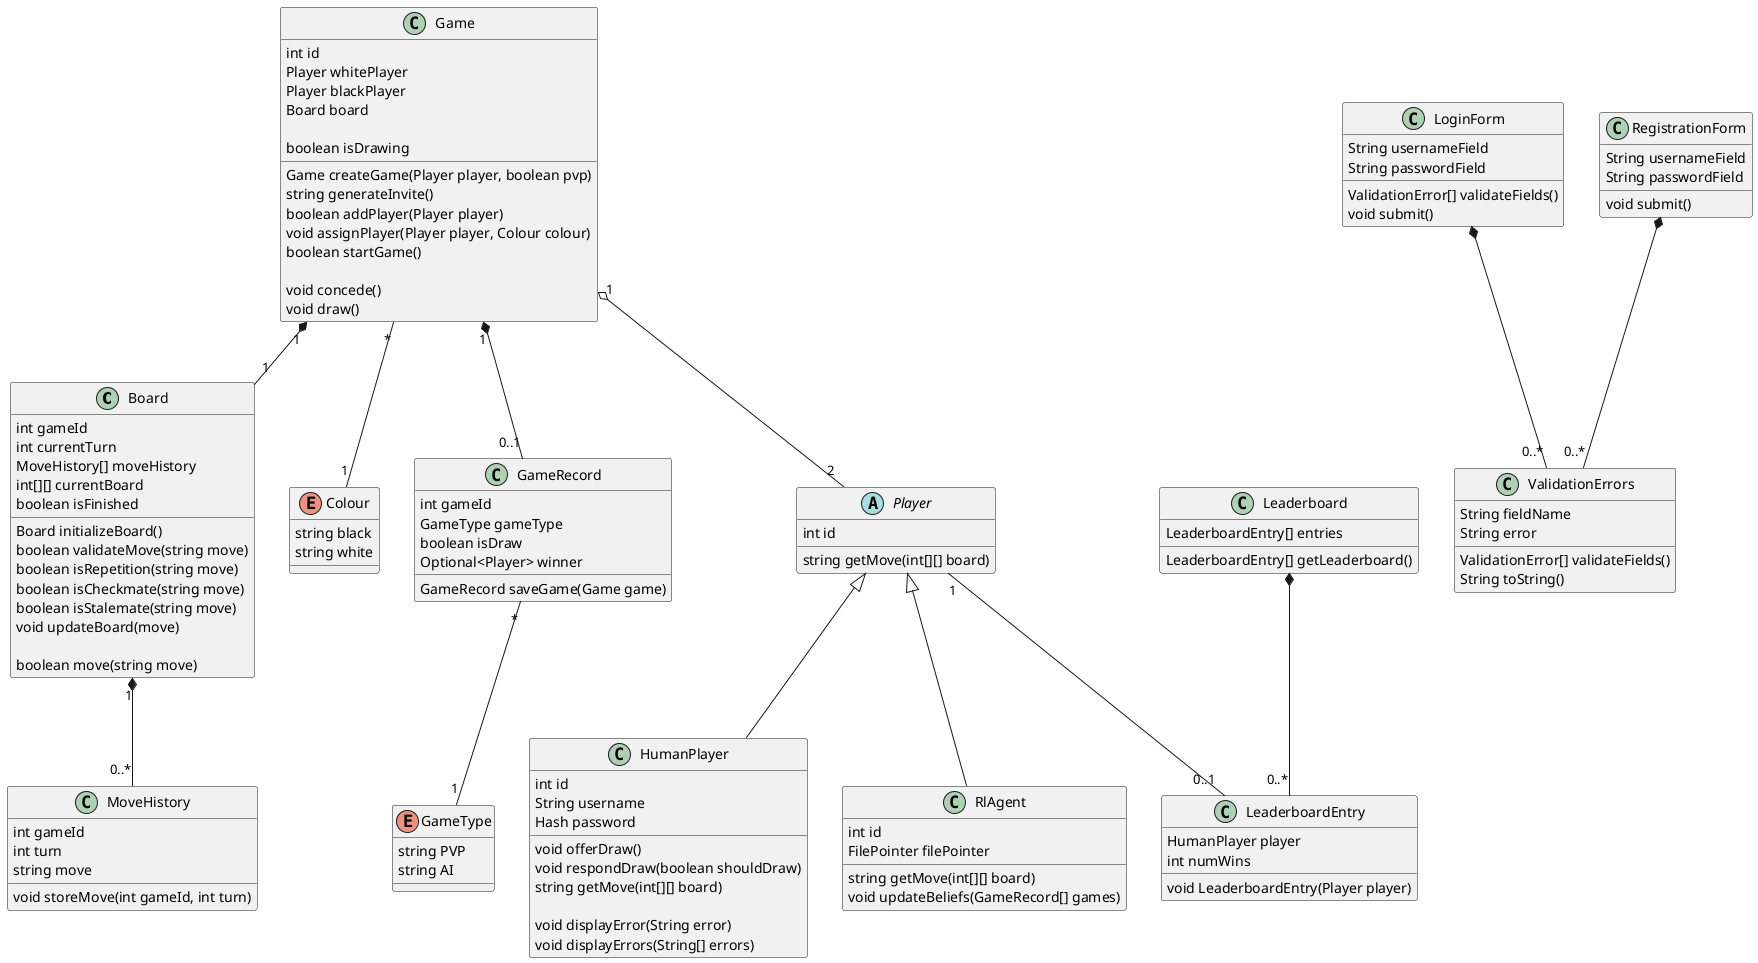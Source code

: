 @startuml Class Diagram

class Board {
  int gameId
  int currentTurn
  MoveHistory[] moveHistory
  int[][] currentBoard
  boolean isFinished

  Board initializeBoard()
  boolean validateMove(string move)
  boolean isRepetition(string move)
  boolean isCheckmate(string move)
  boolean isStalemate(string move)
  void updateBoard(move)

  boolean move(string move)
}

class MoveHistory {
  int gameId
  int turn
  string move

  void storeMove(int gameId, int turn)
}

Board "1" *-- "0..*" MoveHistory

class Game {
  int id
  Player whitePlayer
  Player blackPlayer
  Board board
  
  boolean isDrawing

  Game createGame(Player player, boolean pvp)
  string generateInvite()
  boolean addPlayer(Player player)
  void assignPlayer(Player player, Colour colour)
  boolean startGame()

  void concede()
  void draw()
}

enum Colour {
    string black
    string white
}

Game "*" -- "1" Colour

Game "1" *-- "1" Board

class GameRecord {
  int gameId
  GameType gameType
  boolean isDraw
  Optional<Player> winner
  
  GameRecord saveGame(Game game)
}

enum GameType {
  string PVP
  string AI
}

GameRecord "*" -- "1" GameType

abstract class Player {
  int id

  string getMove(int[][] board)
}

class HumanPlayer {
  int id
  String username
  Hash password

  void offerDraw()
  void respondDraw(boolean shouldDraw)
  string getMove(int[][] board)

  void displayError(String error)
  void displayErrors(String[] errors)
}

class RlAgent {
  int id
  FilePointer filePointer

  string getMove(int[][] board)
  void updateBeliefs(GameRecord[] games)
}

Game "1" o-- "2" Player

Player <|-- RlAgent
Player <|-- HumanPlayer

Game "1" *-- "0..1" GameRecord

class Leaderboard {
  LeaderboardEntry[] entries

  LeaderboardEntry[] getLeaderboard()
}

class LeaderboardEntry {
  HumanPlayer player
  int numWins

  void LeaderboardEntry(Player player)
}

Player "1" -- "0..1" LeaderboardEntry

Leaderboard *-- "0..*" LeaderboardEntry

class LoginForm {
  String usernameField
  String passwordField

  ValidationError[] validateFields()
  void submit()
}

class RegistrationForm {
  String usernameField
  String passwordField

  void submit()
}

class ValidationErrors {
  String fieldName
  String error

  ValidationError[] validateFields()
  String toString()
}

LoginForm *-- "0..*" ValidationErrors
RegistrationForm *-- "0..*" ValidationErrors

@enduml
